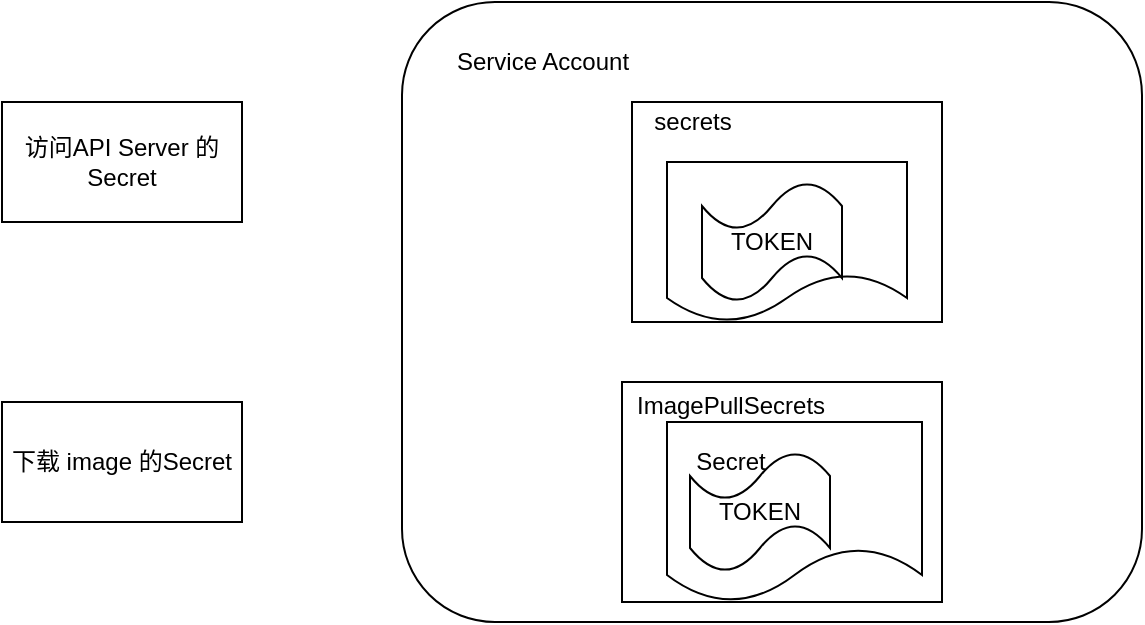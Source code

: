 <mxfile version="13.7.9" type="github"><diagram id="Tx6c0xuKm6BGvQ7pqGdG" name="Page-1"><mxGraphModel dx="1038" dy="548" grid="1" gridSize="10" guides="1" tooltips="1" connect="1" arrows="1" fold="1" page="1" pageScale="1" pageWidth="827" pageHeight="1169" math="0" shadow="0"><root><mxCell id="0"/><mxCell id="1" parent="0"/><mxCell id="IEpPb71m4KgrKvG6c-_I-1" value="访问API Server 的Secret" style="rounded=0;whiteSpace=wrap;html=1;" vertex="1" parent="1"><mxGeometry y="120" width="120" height="60" as="geometry"/></mxCell><mxCell id="IEpPb71m4KgrKvG6c-_I-2" value="下载 image 的Secret" style="rounded=0;whiteSpace=wrap;html=1;" vertex="1" parent="1"><mxGeometry y="270" width="120" height="60" as="geometry"/></mxCell><mxCell id="IEpPb71m4KgrKvG6c-_I-3" value="" style="rounded=1;whiteSpace=wrap;html=1;" vertex="1" parent="1"><mxGeometry x="200" y="70" width="370" height="310" as="geometry"/></mxCell><mxCell id="IEpPb71m4KgrKvG6c-_I-4" value="Service Account" style="text;html=1;align=center;verticalAlign=middle;resizable=0;points=[];autosize=1;" vertex="1" parent="1"><mxGeometry x="220" y="90" width="100" height="20" as="geometry"/></mxCell><mxCell id="IEpPb71m4KgrKvG6c-_I-5" value="" style="rounded=0;whiteSpace=wrap;html=1;" vertex="1" parent="1"><mxGeometry x="315" y="120" width="155" height="110" as="geometry"/></mxCell><mxCell id="IEpPb71m4KgrKvG6c-_I-6" value="" style="rounded=0;whiteSpace=wrap;html=1;" vertex="1" parent="1"><mxGeometry x="310" y="260" width="160" height="110" as="geometry"/></mxCell><mxCell id="IEpPb71m4KgrKvG6c-_I-7" value="" style="shape=document;whiteSpace=wrap;html=1;boundedLbl=1;" vertex="1" parent="1"><mxGeometry x="332.5" y="150" width="120" height="80" as="geometry"/></mxCell><mxCell id="IEpPb71m4KgrKvG6c-_I-8" value="" style="shape=document;whiteSpace=wrap;html=1;boundedLbl=1;" vertex="1" parent="1"><mxGeometry x="332.5" y="280" width="127.5" height="90" as="geometry"/></mxCell><mxCell id="IEpPb71m4KgrKvG6c-_I-9" value="secrets" style="text;html=1;align=center;verticalAlign=middle;resizable=0;points=[];autosize=1;" vertex="1" parent="1"><mxGeometry x="320" y="120" width="50" height="20" as="geometry"/></mxCell><mxCell id="IEpPb71m4KgrKvG6c-_I-10" value="TOKEN" style="shape=tape;whiteSpace=wrap;html=1;" vertex="1" parent="1"><mxGeometry x="350" y="160" width="70" height="60" as="geometry"/></mxCell><mxCell id="IEpPb71m4KgrKvG6c-_I-11" value="Secret" style="text;html=1;align=center;verticalAlign=middle;resizable=0;points=[];autosize=1;" vertex="1" parent="1"><mxGeometry x="339" y="290" width="50" height="20" as="geometry"/></mxCell><mxCell id="IEpPb71m4KgrKvG6c-_I-12" value="ImagePullSecrets" style="text;html=1;align=center;verticalAlign=middle;resizable=0;points=[];autosize=1;" vertex="1" parent="1"><mxGeometry x="309" y="262" width="110" height="20" as="geometry"/></mxCell><mxCell id="IEpPb71m4KgrKvG6c-_I-13" value="TOKEN" style="shape=tape;whiteSpace=wrap;html=1;" vertex="1" parent="1"><mxGeometry x="344" y="295" width="70" height="60" as="geometry"/></mxCell></root></mxGraphModel></diagram></mxfile>